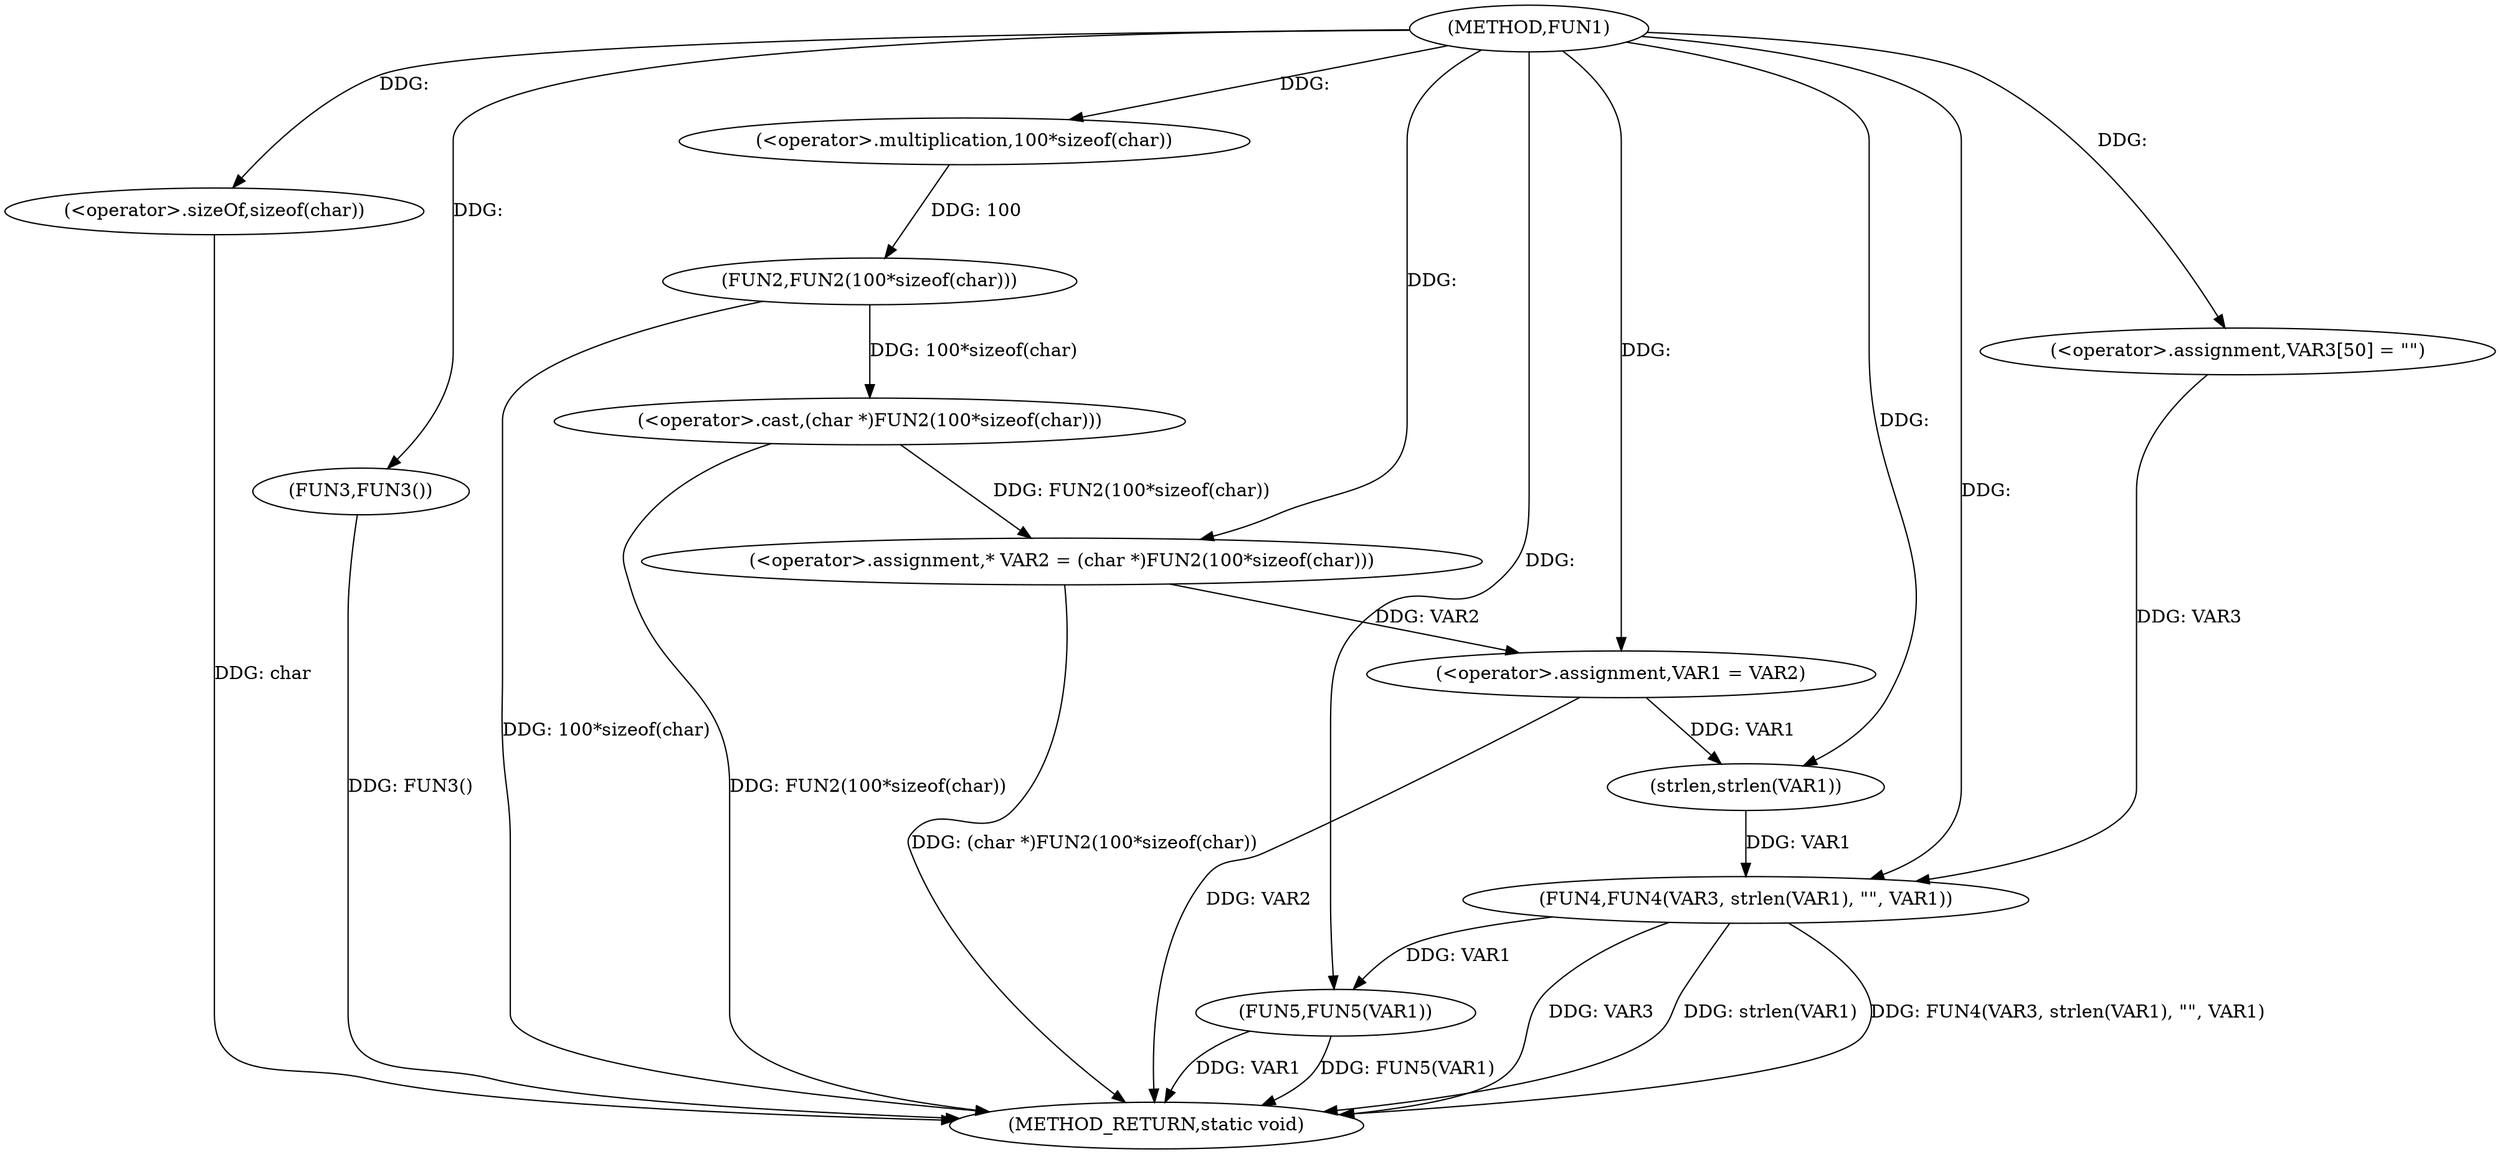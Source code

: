 digraph FUN1 {  
"1000100" [label = "(METHOD,FUN1)" ]
"1000134" [label = "(METHOD_RETURN,static void)" ]
"1000104" [label = "(<operator>.assignment,* VAR2 = (char *)FUN2(100*sizeof(char)))" ]
"1000106" [label = "(<operator>.cast,(char *)FUN2(100*sizeof(char)))" ]
"1000108" [label = "(FUN2,FUN2(100*sizeof(char)))" ]
"1000109" [label = "(<operator>.multiplication,100*sizeof(char))" ]
"1000111" [label = "(<operator>.sizeOf,sizeof(char))" ]
"1000113" [label = "(<operator>.assignment,VAR1 = VAR2)" ]
"1000117" [label = "(FUN3,FUN3())" ]
"1000123" [label = "(<operator>.assignment,VAR3[50] = \"\")" ]
"1000126" [label = "(FUN4,FUN4(VAR3, strlen(VAR1), \"\", VAR1))" ]
"1000128" [label = "(strlen,strlen(VAR1))" ]
"1000132" [label = "(FUN5,FUN5(VAR1))" ]
  "1000117" -> "1000134"  [ label = "DDG: FUN3()"] 
  "1000126" -> "1000134"  [ label = "DDG: FUN4(VAR3, strlen(VAR1), \"\", VAR1)"] 
  "1000106" -> "1000134"  [ label = "DDG: FUN2(100*sizeof(char))"] 
  "1000113" -> "1000134"  [ label = "DDG: VAR2"] 
  "1000126" -> "1000134"  [ label = "DDG: VAR3"] 
  "1000126" -> "1000134"  [ label = "DDG: strlen(VAR1)"] 
  "1000132" -> "1000134"  [ label = "DDG: FUN5(VAR1)"] 
  "1000132" -> "1000134"  [ label = "DDG: VAR1"] 
  "1000111" -> "1000134"  [ label = "DDG: char"] 
  "1000104" -> "1000134"  [ label = "DDG: (char *)FUN2(100*sizeof(char))"] 
  "1000108" -> "1000134"  [ label = "DDG: 100*sizeof(char)"] 
  "1000106" -> "1000104"  [ label = "DDG: FUN2(100*sizeof(char))"] 
  "1000100" -> "1000104"  [ label = "DDG: "] 
  "1000108" -> "1000106"  [ label = "DDG: 100*sizeof(char)"] 
  "1000109" -> "1000108"  [ label = "DDG: 100"] 
  "1000100" -> "1000109"  [ label = "DDG: "] 
  "1000100" -> "1000111"  [ label = "DDG: "] 
  "1000104" -> "1000113"  [ label = "DDG: VAR2"] 
  "1000100" -> "1000113"  [ label = "DDG: "] 
  "1000100" -> "1000117"  [ label = "DDG: "] 
  "1000100" -> "1000123"  [ label = "DDG: "] 
  "1000123" -> "1000126"  [ label = "DDG: VAR3"] 
  "1000100" -> "1000126"  [ label = "DDG: "] 
  "1000128" -> "1000126"  [ label = "DDG: VAR1"] 
  "1000113" -> "1000128"  [ label = "DDG: VAR1"] 
  "1000100" -> "1000128"  [ label = "DDG: "] 
  "1000126" -> "1000132"  [ label = "DDG: VAR1"] 
  "1000100" -> "1000132"  [ label = "DDG: "] 
}
